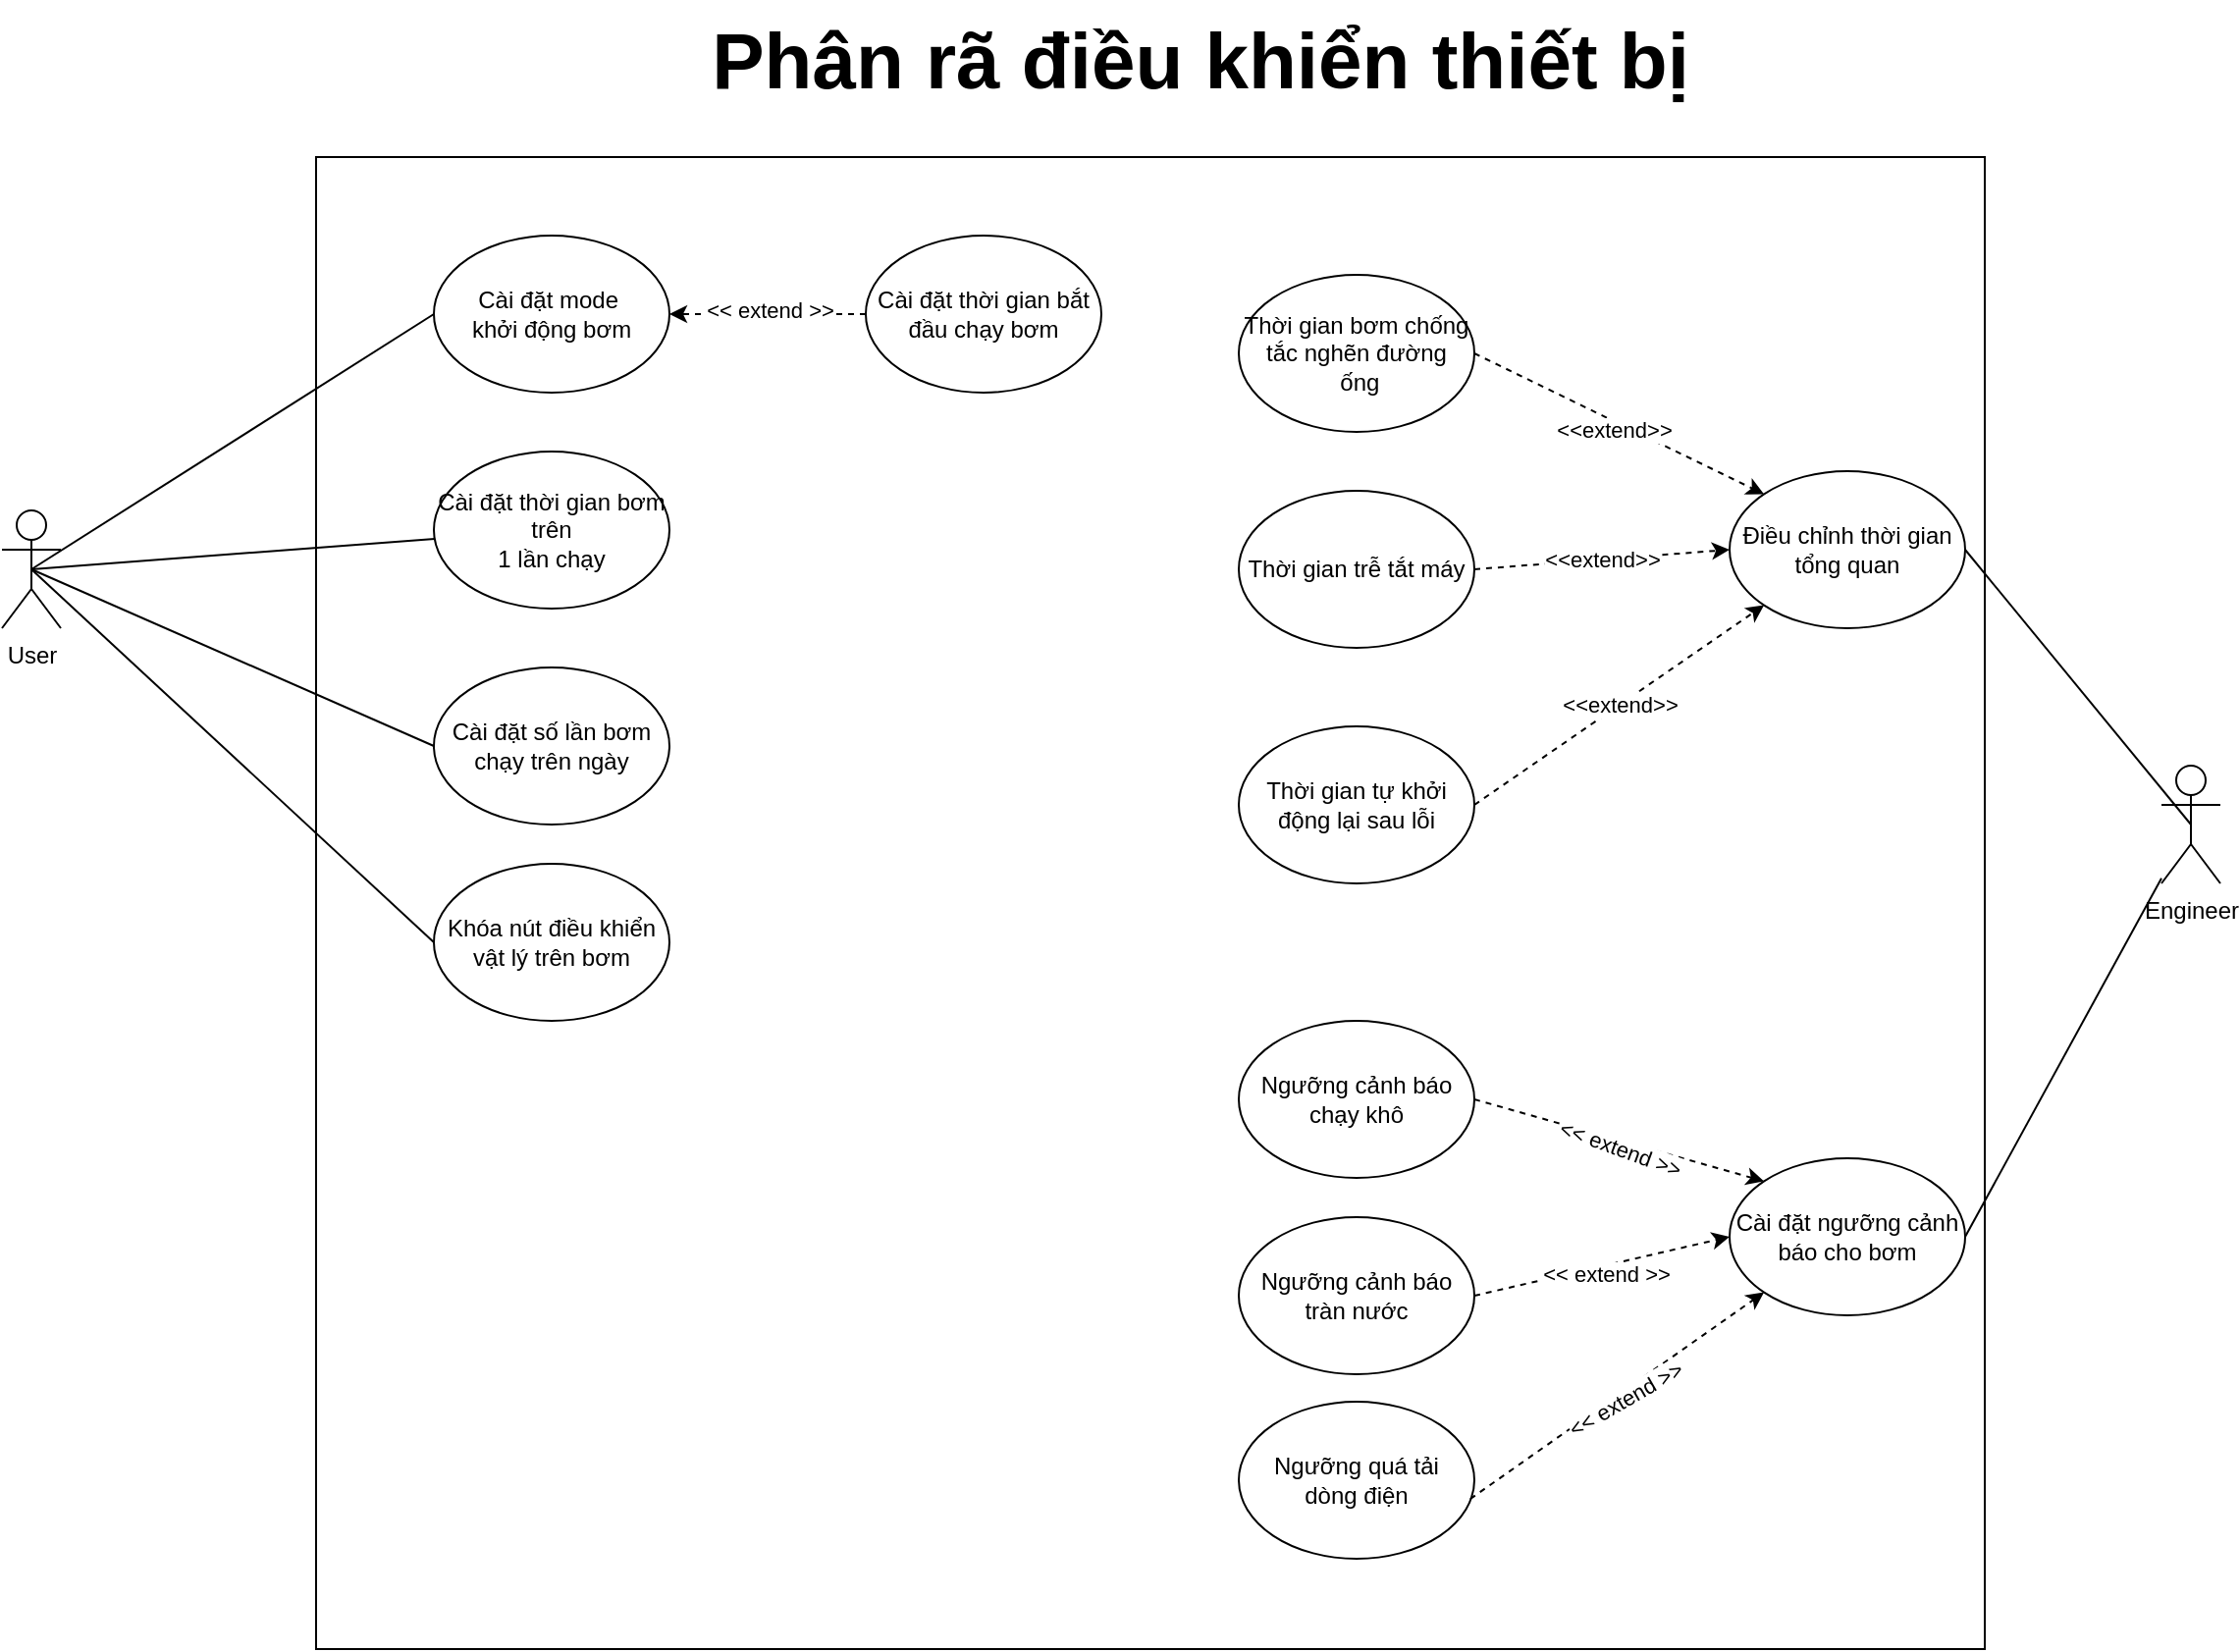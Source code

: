 <mxfile version="26.2.12">
  <diagram name="Trang-1" id="SRu0IVTG9Jn2BEHun2aY">
    <mxGraphModel dx="1491" dy="1972" grid="1" gridSize="10" guides="1" tooltips="1" connect="1" arrows="1" fold="1" page="1" pageScale="1" pageWidth="827" pageHeight="1169" math="0" shadow="0">
      <root>
        <mxCell id="0" />
        <mxCell id="1" parent="0" />
        <mxCell id="NF-nZVXn5Gl8jipiBjeM-1" style="rounded=0;orthogonalLoop=1;jettySize=auto;html=1;entryX=0;entryY=0.5;entryDx=0;entryDy=0;exitX=0.5;exitY=0.5;exitDx=0;exitDy=0;exitPerimeter=0;endArrow=none;startFill=0;" parent="1" source="NF-nZVXn5Gl8jipiBjeM-4" target="NF-nZVXn5Gl8jipiBjeM-11" edge="1">
          <mxGeometry relative="1" as="geometry" />
        </mxCell>
        <mxCell id="NF-nZVXn5Gl8jipiBjeM-2" style="rounded=0;orthogonalLoop=1;jettySize=auto;html=1;exitX=0.5;exitY=0.5;exitDx=0;exitDy=0;exitPerimeter=0;endArrow=none;startFill=0;" parent="1" source="NF-nZVXn5Gl8jipiBjeM-4" target="NF-nZVXn5Gl8jipiBjeM-12" edge="1">
          <mxGeometry relative="1" as="geometry" />
        </mxCell>
        <mxCell id="NF-nZVXn5Gl8jipiBjeM-3" style="rounded=0;orthogonalLoop=1;jettySize=auto;html=1;exitX=0.5;exitY=0.5;exitDx=0;exitDy=0;exitPerimeter=0;entryX=0;entryY=0.5;entryDx=0;entryDy=0;endArrow=none;startFill=0;" parent="1" source="NF-nZVXn5Gl8jipiBjeM-4" target="NF-nZVXn5Gl8jipiBjeM-14" edge="1">
          <mxGeometry relative="1" as="geometry" />
        </mxCell>
        <object label="User" id="NF-nZVXn5Gl8jipiBjeM-4">
          <mxCell style="shape=umlActor;verticalLabelPosition=bottom;verticalAlign=top;html=1;outlineConnect=0;" parent="1" vertex="1">
            <mxGeometry x="70" y="50" width="30" height="60" as="geometry" />
          </mxCell>
        </object>
        <mxCell id="NF-nZVXn5Gl8jipiBjeM-5" style="rounded=0;orthogonalLoop=1;jettySize=auto;html=1;entryX=1;entryY=0.5;entryDx=0;entryDy=0;endArrow=none;startFill=0;" parent="1" source="NF-nZVXn5Gl8jipiBjeM-9" target="NF-nZVXn5Gl8jipiBjeM-26" edge="1">
          <mxGeometry relative="1" as="geometry" />
        </mxCell>
        <mxCell id="NF-nZVXn5Gl8jipiBjeM-9" value="Engineer" style="shape=umlActor;verticalLabelPosition=bottom;verticalAlign=top;html=1;outlineConnect=0;" parent="1" vertex="1">
          <mxGeometry x="1170" y="180" width="30" height="60" as="geometry" />
        </mxCell>
        <mxCell id="NF-nZVXn5Gl8jipiBjeM-10" value="" style="rounded=0;whiteSpace=wrap;html=1;fillColor=none;" parent="1" vertex="1">
          <mxGeometry x="230" y="-130" width="850" height="760" as="geometry" />
        </mxCell>
        <mxCell id="NF-nZVXn5Gl8jipiBjeM-11" value="Cài đặt mode&amp;nbsp;&lt;div&gt;khởi động&lt;span style=&quot;background-color: transparent; color: light-dark(rgb(0, 0, 0), rgb(255, 255, 255));&quot;&gt;&amp;nbsp;bơm&lt;/span&gt;&lt;/div&gt;" style="ellipse;whiteSpace=wrap;html=1;" parent="1" vertex="1">
          <mxGeometry x="290" y="-90" width="120" height="80" as="geometry" />
        </mxCell>
        <mxCell id="NF-nZVXn5Gl8jipiBjeM-12" value="Cài đặt thời gian bơm trên&lt;div&gt;1 lần chạy&lt;/div&gt;" style="ellipse;whiteSpace=wrap;html=1;" parent="1" vertex="1">
          <mxGeometry x="290" y="20" width="120" height="80" as="geometry" />
        </mxCell>
        <mxCell id="NF-nZVXn5Gl8jipiBjeM-13" value="Cài đặt số lần bơm chạy&amp;nbsp;&lt;span style=&quot;background-color: transparent; color: light-dark(rgb(0, 0, 0), rgb(255, 255, 255));&quot;&gt;trên ngày&lt;/span&gt;" style="ellipse;whiteSpace=wrap;html=1;" parent="1" vertex="1">
          <mxGeometry x="290" y="130" width="120" height="80" as="geometry" />
        </mxCell>
        <mxCell id="NF-nZVXn5Gl8jipiBjeM-14" value="Khóa nút điều khiển vật lý trên bơm" style="ellipse;whiteSpace=wrap;html=1;" parent="1" vertex="1">
          <mxGeometry x="290" y="230" width="120" height="80" as="geometry" />
        </mxCell>
        <mxCell id="NF-nZVXn5Gl8jipiBjeM-15" style="rounded=0;orthogonalLoop=1;jettySize=auto;html=1;exitX=0;exitY=0.5;exitDx=0;exitDy=0;endArrow=none;startFill=0;" parent="1" source="NF-nZVXn5Gl8jipiBjeM-13" edge="1">
          <mxGeometry relative="1" as="geometry">
            <mxPoint x="85" y="80" as="targetPoint" />
          </mxGeometry>
        </mxCell>
        <mxCell id="DFt91M2dnstmhZs2quTm-4" value="&amp;lt;&amp;lt;extend&amp;gt;&amp;gt;" style="rounded=0;orthogonalLoop=1;jettySize=auto;html=1;dashed=1;labelPosition=center;verticalLabelPosition=middle;align=center;verticalAlign=middle;endArrow=classic;startFill=0;endFill=1;exitX=1;exitY=0.5;exitDx=0;exitDy=0;entryX=0;entryY=0;entryDx=0;entryDy=0;" edge="1" parent="1" source="NF-nZVXn5Gl8jipiBjeM-16" target="DFt91M2dnstmhZs2quTm-1">
          <mxGeometry x="-0.011" y="-4" relative="1" as="geometry">
            <mxPoint as="offset" />
          </mxGeometry>
        </mxCell>
        <mxCell id="NF-nZVXn5Gl8jipiBjeM-16" value="Thời gian bơm chống&lt;div&gt;tắc nghẽn đường&lt;/div&gt;&lt;div&gt;&amp;nbsp;ống&lt;/div&gt;" style="ellipse;whiteSpace=wrap;html=1;" parent="1" vertex="1">
          <mxGeometry x="700" y="-70" width="120" height="80" as="geometry" />
        </mxCell>
        <mxCell id="NF-nZVXn5Gl8jipiBjeM-17" value="Thời gian trễ tắt máy" style="ellipse;whiteSpace=wrap;html=1;" parent="1" vertex="1">
          <mxGeometry x="700" y="40" width="120" height="80" as="geometry" />
        </mxCell>
        <mxCell id="NF-nZVXn5Gl8jipiBjeM-18" value="Ngưỡng cảnh báo tràn nước" style="ellipse;whiteSpace=wrap;html=1;" parent="1" vertex="1">
          <mxGeometry x="700" y="410" width="120" height="80" as="geometry" />
        </mxCell>
        <mxCell id="NF-nZVXn5Gl8jipiBjeM-19" value="Ngưỡng quá tải&lt;div&gt;dòng điện&lt;/div&gt;" style="ellipse;whiteSpace=wrap;html=1;" parent="1" vertex="1">
          <mxGeometry x="700" y="504" width="120" height="80" as="geometry" />
        </mxCell>
        <mxCell id="DFt91M2dnstmhZs2quTm-10" value="&amp;lt;&amp;lt;extend&amp;gt;&amp;gt;" style="rounded=0;orthogonalLoop=1;jettySize=auto;html=1;exitX=1;exitY=0.5;exitDx=0;exitDy=0;entryX=0;entryY=1;entryDx=0;entryDy=0;dashed=1;" edge="1" parent="1" source="NF-nZVXn5Gl8jipiBjeM-20" target="DFt91M2dnstmhZs2quTm-1">
          <mxGeometry relative="1" as="geometry" />
        </mxCell>
        <mxCell id="NF-nZVXn5Gl8jipiBjeM-20" value="Thời gian tự khởi động lại sau lỗi" style="ellipse;whiteSpace=wrap;html=1;" parent="1" vertex="1">
          <mxGeometry x="700" y="160" width="120" height="80" as="geometry" />
        </mxCell>
        <mxCell id="NF-nZVXn5Gl8jipiBjeM-21" style="edgeStyle=orthogonalEdgeStyle;rounded=0;orthogonalLoop=1;jettySize=auto;html=1;dashed=1;" parent="1" source="NF-nZVXn5Gl8jipiBjeM-23" target="NF-nZVXn5Gl8jipiBjeM-11" edge="1">
          <mxGeometry relative="1" as="geometry" />
        </mxCell>
        <mxCell id="NF-nZVXn5Gl8jipiBjeM-22" value="&amp;lt;&amp;lt; extend &amp;gt;&amp;gt;" style="edgeLabel;html=1;align=center;verticalAlign=middle;resizable=0;points=[];" parent="NF-nZVXn5Gl8jipiBjeM-21" vertex="1" connectable="0">
          <mxGeometry x="-0.02" y="-2" relative="1" as="geometry">
            <mxPoint as="offset" />
          </mxGeometry>
        </mxCell>
        <mxCell id="NF-nZVXn5Gl8jipiBjeM-23" value="Cài đặt thời gian bắt đầu chạy bơm" style="ellipse;whiteSpace=wrap;html=1;" parent="1" vertex="1">
          <mxGeometry x="510" y="-90" width="120" height="80" as="geometry" />
        </mxCell>
        <mxCell id="NF-nZVXn5Gl8jipiBjeM-24" style="rounded=0;orthogonalLoop=1;jettySize=auto;html=1;entryX=0;entryY=0;entryDx=0;entryDy=0;dashed=1;exitX=1;exitY=0.5;exitDx=0;exitDy=0;" parent="1" source="NF-nZVXn5Gl8jipiBjeM-27" target="NF-nZVXn5Gl8jipiBjeM-26" edge="1">
          <mxGeometry relative="1" as="geometry" />
        </mxCell>
        <mxCell id="NF-nZVXn5Gl8jipiBjeM-25" value="&amp;lt;&amp;lt; extend &amp;gt;&amp;gt;" style="edgeLabel;html=1;align=center;verticalAlign=middle;resizable=0;points=[];rotation=20;" parent="NF-nZVXn5Gl8jipiBjeM-24" vertex="1" connectable="0">
          <mxGeometry x="0.018" y="-4" relative="1" as="geometry">
            <mxPoint as="offset" />
          </mxGeometry>
        </mxCell>
        <mxCell id="NF-nZVXn5Gl8jipiBjeM-26" value="Cài đặt ngưỡng cảnh báo cho bơm" style="ellipse;whiteSpace=wrap;html=1;" parent="1" vertex="1">
          <mxGeometry x="950" y="380" width="120" height="80" as="geometry" />
        </mxCell>
        <mxCell id="NF-nZVXn5Gl8jipiBjeM-27" value="Ngưỡng cảnh báo chạy khô" style="ellipse;whiteSpace=wrap;html=1;" parent="1" vertex="1">
          <mxGeometry x="700" y="310" width="120" height="80" as="geometry" />
        </mxCell>
        <mxCell id="NF-nZVXn5Gl8jipiBjeM-28" style="rounded=0;orthogonalLoop=1;jettySize=auto;html=1;entryX=0;entryY=0.5;entryDx=0;entryDy=0;dashed=1;exitX=1;exitY=0.5;exitDx=0;exitDy=0;" parent="1" source="NF-nZVXn5Gl8jipiBjeM-18" target="NF-nZVXn5Gl8jipiBjeM-26" edge="1">
          <mxGeometry relative="1" as="geometry">
            <mxPoint x="420" y="430" as="sourcePoint" />
            <mxPoint x="550" y="480" as="targetPoint" />
          </mxGeometry>
        </mxCell>
        <mxCell id="NF-nZVXn5Gl8jipiBjeM-29" value="&amp;lt;&amp;lt; extend &amp;gt;&amp;gt;" style="edgeLabel;html=1;align=center;verticalAlign=middle;resizable=0;points=[];rotation=0;" parent="NF-nZVXn5Gl8jipiBjeM-28" vertex="1" connectable="0">
          <mxGeometry x="0.018" y="-4" relative="1" as="geometry">
            <mxPoint as="offset" />
          </mxGeometry>
        </mxCell>
        <mxCell id="NF-nZVXn5Gl8jipiBjeM-30" style="rounded=0;orthogonalLoop=1;jettySize=auto;html=1;entryX=0;entryY=1;entryDx=0;entryDy=0;dashed=1;exitX=0.983;exitY=0.619;exitDx=0;exitDy=0;exitPerimeter=0;" parent="1" source="NF-nZVXn5Gl8jipiBjeM-19" target="NF-nZVXn5Gl8jipiBjeM-26" edge="1">
          <mxGeometry relative="1" as="geometry">
            <mxPoint x="420" y="485" as="sourcePoint" />
            <mxPoint x="540" y="585" as="targetPoint" />
          </mxGeometry>
        </mxCell>
        <mxCell id="NF-nZVXn5Gl8jipiBjeM-31" value="&amp;lt;&amp;lt; extend &amp;gt;&amp;gt;" style="edgeLabel;html=1;align=center;verticalAlign=middle;resizable=0;points=[];rotation=-30;" parent="NF-nZVXn5Gl8jipiBjeM-30" vertex="1" connectable="0">
          <mxGeometry x="0.018" y="-4" relative="1" as="geometry">
            <mxPoint as="offset" />
          </mxGeometry>
        </mxCell>
        <mxCell id="NF-nZVXn5Gl8jipiBjeM-32" value="&lt;b&gt;&lt;font style=&quot;font-size: 40px;&quot;&gt;Phân rã điều khiển thiết bị&lt;/font&gt;&lt;/b&gt;" style="text;html=1;align=center;verticalAlign=middle;resizable=0;points=[];autosize=1;strokeColor=none;fillColor=none;" parent="1" vertex="1">
          <mxGeometry x="420" y="-210" width="520" height="60" as="geometry" />
        </mxCell>
        <mxCell id="DFt91M2dnstmhZs2quTm-1" value="Điều chỉnh thời gian tổng quan" style="ellipse;whiteSpace=wrap;html=1;" vertex="1" parent="1">
          <mxGeometry x="950" y="30" width="120" height="80" as="geometry" />
        </mxCell>
        <mxCell id="DFt91M2dnstmhZs2quTm-11" style="rounded=0;orthogonalLoop=1;jettySize=auto;html=1;exitX=1;exitY=0.5;exitDx=0;exitDy=0;entryX=0.5;entryY=0.5;entryDx=0;entryDy=0;entryPerimeter=0;endArrow=none;startFill=0;" edge="1" parent="1" source="DFt91M2dnstmhZs2quTm-1" target="NF-nZVXn5Gl8jipiBjeM-9">
          <mxGeometry relative="1" as="geometry" />
        </mxCell>
        <mxCell id="DFt91M2dnstmhZs2quTm-9" value="&amp;lt;&amp;lt;extend&amp;gt;&amp;gt;" style="rounded=0;orthogonalLoop=1;jettySize=auto;html=1;exitX=1;exitY=0.5;exitDx=0;exitDy=0;entryX=0;entryY=0.5;entryDx=0;entryDy=0;dashed=1;startArrow=none;startFill=0;align=center;" edge="1" parent="1" source="NF-nZVXn5Gl8jipiBjeM-17" target="DFt91M2dnstmhZs2quTm-1">
          <mxGeometry relative="1" as="geometry">
            <mxPoint as="offset" />
          </mxGeometry>
        </mxCell>
      </root>
    </mxGraphModel>
  </diagram>
</mxfile>
